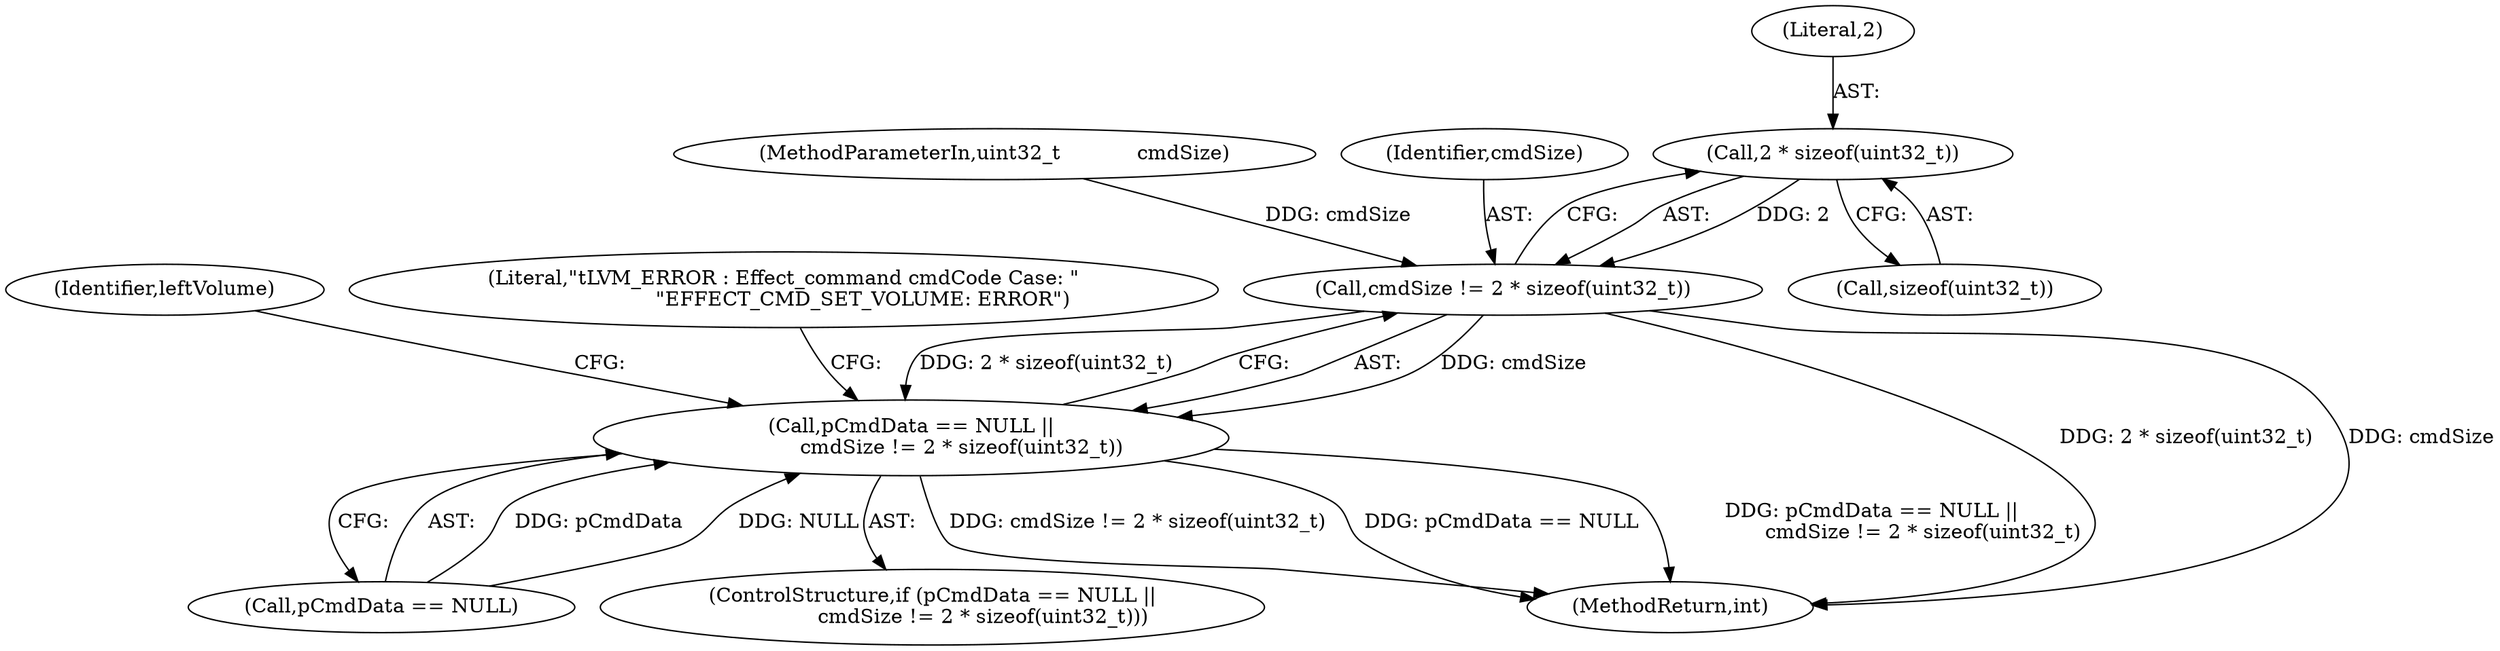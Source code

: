 digraph "0_Android_aeea52da00d210587fb3ed895de3d5f2e0264c88_4@API" {
"1001293" [label="(Call,2 * sizeof(uint32_t))"];
"1001291" [label="(Call,cmdSize != 2 * sizeof(uint32_t))"];
"1001287" [label="(Call,pCmdData == NULL ||\n                cmdSize != 2 * sizeof(uint32_t))"];
"1001304" [label="(Identifier,leftVolume)"];
"1001424" [label="(MethodReturn,int)"];
"1001291" [label="(Call,cmdSize != 2 * sizeof(uint32_t))"];
"1001295" [label="(Call,sizeof(uint32_t))"];
"1000111" [label="(MethodParameterIn,uint32_t            cmdSize)"];
"1001299" [label="(Literal,\"\tLVM_ERROR : Effect_command cmdCode Case: \"\n                         \"EFFECT_CMD_SET_VOLUME: ERROR\")"];
"1001294" [label="(Literal,2)"];
"1001287" [label="(Call,pCmdData == NULL ||\n                cmdSize != 2 * sizeof(uint32_t))"];
"1001292" [label="(Identifier,cmdSize)"];
"1001293" [label="(Call,2 * sizeof(uint32_t))"];
"1001288" [label="(Call,pCmdData == NULL)"];
"1001286" [label="(ControlStructure,if (pCmdData == NULL ||\n                cmdSize != 2 * sizeof(uint32_t)))"];
"1001293" -> "1001291"  [label="AST: "];
"1001293" -> "1001295"  [label="CFG: "];
"1001294" -> "1001293"  [label="AST: "];
"1001295" -> "1001293"  [label="AST: "];
"1001291" -> "1001293"  [label="CFG: "];
"1001293" -> "1001291"  [label="DDG: 2"];
"1001291" -> "1001287"  [label="AST: "];
"1001292" -> "1001291"  [label="AST: "];
"1001287" -> "1001291"  [label="CFG: "];
"1001291" -> "1001424"  [label="DDG: 2 * sizeof(uint32_t)"];
"1001291" -> "1001424"  [label="DDG: cmdSize"];
"1001291" -> "1001287"  [label="DDG: cmdSize"];
"1001291" -> "1001287"  [label="DDG: 2 * sizeof(uint32_t)"];
"1000111" -> "1001291"  [label="DDG: cmdSize"];
"1001287" -> "1001286"  [label="AST: "];
"1001287" -> "1001288"  [label="CFG: "];
"1001288" -> "1001287"  [label="AST: "];
"1001299" -> "1001287"  [label="CFG: "];
"1001304" -> "1001287"  [label="CFG: "];
"1001287" -> "1001424"  [label="DDG: pCmdData == NULL"];
"1001287" -> "1001424"  [label="DDG: pCmdData == NULL ||\n                cmdSize != 2 * sizeof(uint32_t)"];
"1001287" -> "1001424"  [label="DDG: cmdSize != 2 * sizeof(uint32_t)"];
"1001288" -> "1001287"  [label="DDG: pCmdData"];
"1001288" -> "1001287"  [label="DDG: NULL"];
}
